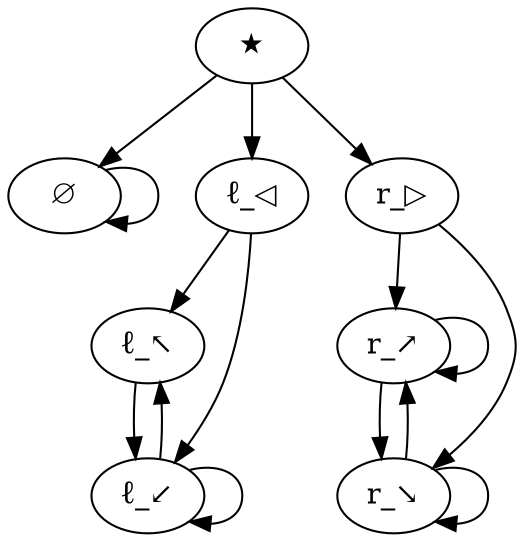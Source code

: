digraph "POWER paper MDP" {
"★";
"∅";
"ℓ_◁";
"r_▷";
"ℓ_↖";
"ℓ_↙";
"r_↗";
"r_↘";
"★" -> "∅";
"★" -> "ℓ_◁";
"★" -> "r_▷";
"∅" -> "∅";
"ℓ_◁" -> "ℓ_↖";
"ℓ_◁" -> "ℓ_↙";
"r_▷" -> "r_↗";
"r_▷" -> "r_↘";
"ℓ_↖" -> "ℓ_↙";
"ℓ_↙" -> "ℓ_↖";
"ℓ_↙" -> "ℓ_↙";
"r_↗" -> "r_↗";
"r_↗" -> "r_↘";
"r_↘" -> "r_↘";
"r_↘" -> "r_↗";
}
